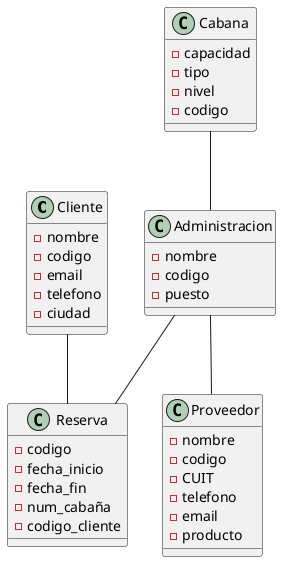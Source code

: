 @startuml Diagrama de Estado Eden

class Cliente{
    - nombre
    - codigo
    - email
    - telefono
    - ciudad
}

class Administracion{
    - nombre
    - codigo
    - puesto
}

class Cabana{
    - capacidad
    - tipo
    - nivel
    - codigo
}

class Proveedor{
    - nombre
    - codigo
    - CUIT 
    - telefono
    - email
    - producto
}

class Reserva{
    - codigo
    - fecha_inicio
    - fecha_fin
    - num_cabaña
    - codigo_cliente
}

Cliente -- Reserva
Cabana -- Administracion
Administracion -- Reserva
Administracion -- Proveedor
